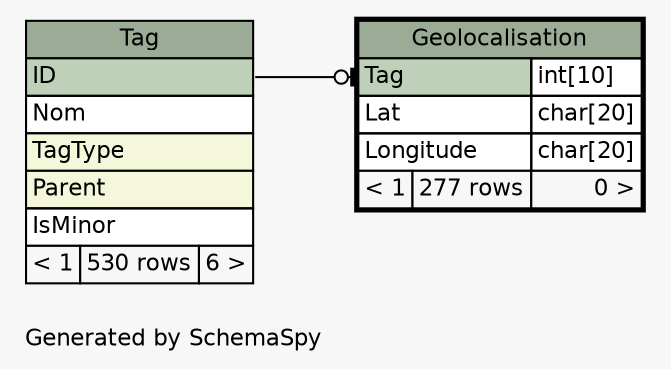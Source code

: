 // dot 2.28.0 on Linux 3.6.3-1-ARCH
// SchemaSpy rev 590
digraph "oneDegreeRelationshipsDiagram" {
  graph [
    rankdir="RL"
    bgcolor="#f7f7f7"
    label="\nGenerated by SchemaSpy"
    labeljust="l"
    nodesep="0.18"
    ranksep="0.46"
    fontname="Helvetica"
    fontsize="11"
  ];
  node [
    fontname="Helvetica"
    fontsize="11"
    shape="plaintext"
  ];
  edge [
    arrowsize="0.8"
  ];
  "Geolocalisation":"Tag":w -> "Tag":"ID":e [arrowhead=none dir=back arrowtail=teeodot];
  "Geolocalisation" [
    label=<
    <TABLE BORDER="2" CELLBORDER="1" CELLSPACING="0" BGCOLOR="#ffffff">
      <TR><TD COLSPAN="3" BGCOLOR="#9bab96" ALIGN="CENTER">Geolocalisation</TD></TR>
      <TR><TD PORT="Tag" COLSPAN="2" BGCOLOR="#bed1b8" ALIGN="LEFT">Tag</TD><TD PORT="Tag.type" ALIGN="LEFT">int[10]</TD></TR>
      <TR><TD PORT="Lat" COLSPAN="2" ALIGN="LEFT">Lat</TD><TD PORT="Lat.type" ALIGN="LEFT">char[20]</TD></TR>
      <TR><TD PORT="Longitude" COLSPAN="2" ALIGN="LEFT">Longitude</TD><TD PORT="Longitude.type" ALIGN="LEFT">char[20]</TD></TR>
      <TR><TD ALIGN="LEFT" BGCOLOR="#f7f7f7">&lt; 1</TD><TD ALIGN="RIGHT" BGCOLOR="#f7f7f7">277 rows</TD><TD ALIGN="RIGHT" BGCOLOR="#f7f7f7">0 &gt;</TD></TR>
    </TABLE>>
    URL="Geolocalisation.html"
    tooltip="Geolocalisation"
  ];
  "Tag" [
    label=<
    <TABLE BORDER="0" CELLBORDER="1" CELLSPACING="0" BGCOLOR="#ffffff">
      <TR><TD COLSPAN="3" BGCOLOR="#9bab96" ALIGN="CENTER">Tag</TD></TR>
      <TR><TD PORT="ID" COLSPAN="3" BGCOLOR="#bed1b8" ALIGN="LEFT">ID</TD></TR>
      <TR><TD PORT="Nom" COLSPAN="3" ALIGN="LEFT">Nom</TD></TR>
      <TR><TD PORT="TagType" COLSPAN="3" BGCOLOR="#f4f7da" ALIGN="LEFT">TagType</TD></TR>
      <TR><TD PORT="Parent" COLSPAN="3" BGCOLOR="#f4f7da" ALIGN="LEFT">Parent</TD></TR>
      <TR><TD PORT="IsMinor" COLSPAN="3" ALIGN="LEFT">IsMinor</TD></TR>
      <TR><TD ALIGN="LEFT" BGCOLOR="#f7f7f7">&lt; 1</TD><TD ALIGN="RIGHT" BGCOLOR="#f7f7f7">530 rows</TD><TD ALIGN="RIGHT" BGCOLOR="#f7f7f7">6 &gt;</TD></TR>
    </TABLE>>
    URL="Tag.html"
    tooltip="Tag"
  ];
}
